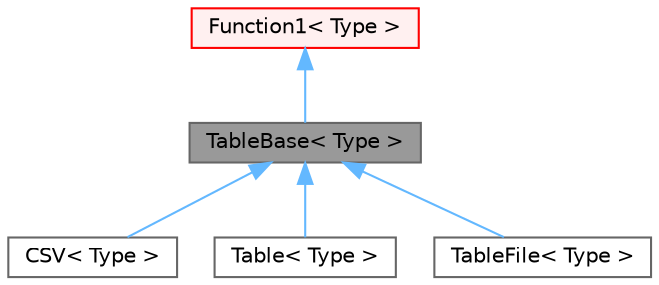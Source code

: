 digraph "TableBase&lt; Type &gt;"
{
 // LATEX_PDF_SIZE
  bgcolor="transparent";
  edge [fontname=Helvetica,fontsize=10,labelfontname=Helvetica,labelfontsize=10];
  node [fontname=Helvetica,fontsize=10,shape=box,height=0.2,width=0.4];
  Node1 [id="Node000001",label="TableBase\< Type \>",height=0.2,width=0.4,color="gray40", fillcolor="grey60", style="filled", fontcolor="black",tooltip="Base class for table with bounds handling, interpolation and integration."];
  Node2 -> Node1 [id="edge1_Node000001_Node000002",dir="back",color="steelblue1",style="solid",tooltip=" "];
  Node2 [id="Node000002",label="Function1\< Type \>",height=0.2,width=0.4,color="red", fillcolor="#FFF0F0", style="filled",URL="$classFoam_1_1Function1.html",tooltip="Top level data entry class for use in dictionaries. Provides a mechanism to specify a variable as a c..."];
  Node1 -> Node5 [id="edge2_Node000001_Node000005",dir="back",color="steelblue1",style="solid",tooltip=" "];
  Node5 [id="Node000005",label="CSV\< Type \>",height=0.2,width=0.4,color="gray40", fillcolor="white", style="filled",URL="$classFoam_1_1Function1Types_1_1CSV.html",tooltip="Templated CSV function."];
  Node1 -> Node6 [id="edge3_Node000001_Node000006",dir="back",color="steelblue1",style="solid",tooltip=" "];
  Node6 [id="Node000006",label="Table\< Type \>",height=0.2,width=0.4,color="gray40", fillcolor="white", style="filled",URL="$classFoam_1_1Function1Types_1_1Table.html",tooltip="Templated table container function."];
  Node1 -> Node7 [id="edge4_Node000001_Node000007",dir="back",color="steelblue1",style="solid",tooltip=" "];
  Node7 [id="Node000007",label="TableFile\< Type \>",height=0.2,width=0.4,color="gray40", fillcolor="white", style="filled",URL="$classFoam_1_1Function1Types_1_1TableFile.html",tooltip="Templated table container function where data are read from file."];
}
